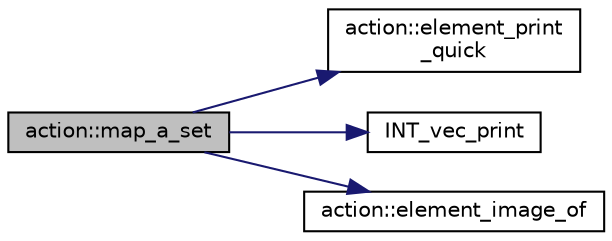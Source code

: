 digraph "action::map_a_set"
{
  edge [fontname="Helvetica",fontsize="10",labelfontname="Helvetica",labelfontsize="10"];
  node [fontname="Helvetica",fontsize="10",shape=record];
  rankdir="LR";
  Node30842 [label="action::map_a_set",height=0.2,width=0.4,color="black", fillcolor="grey75", style="filled", fontcolor="black"];
  Node30842 -> Node30843 [color="midnightblue",fontsize="10",style="solid",fontname="Helvetica"];
  Node30843 [label="action::element_print\l_quick",height=0.2,width=0.4,color="black", fillcolor="white", style="filled",URL="$d2/d86/classaction.html#a4844680cf6750396f76494a28655265b"];
  Node30842 -> Node30844 [color="midnightblue",fontsize="10",style="solid",fontname="Helvetica"];
  Node30844 [label="INT_vec_print",height=0.2,width=0.4,color="black", fillcolor="white", style="filled",URL="$df/dbf/sajeeb_8_c.html#a79a5901af0b47dd0d694109543c027fe"];
  Node30842 -> Node30845 [color="midnightblue",fontsize="10",style="solid",fontname="Helvetica"];
  Node30845 [label="action::element_image_of",height=0.2,width=0.4,color="black", fillcolor="white", style="filled",URL="$d2/d86/classaction.html#ae09559d4537a048fc860f8a74a31393d"];
}
